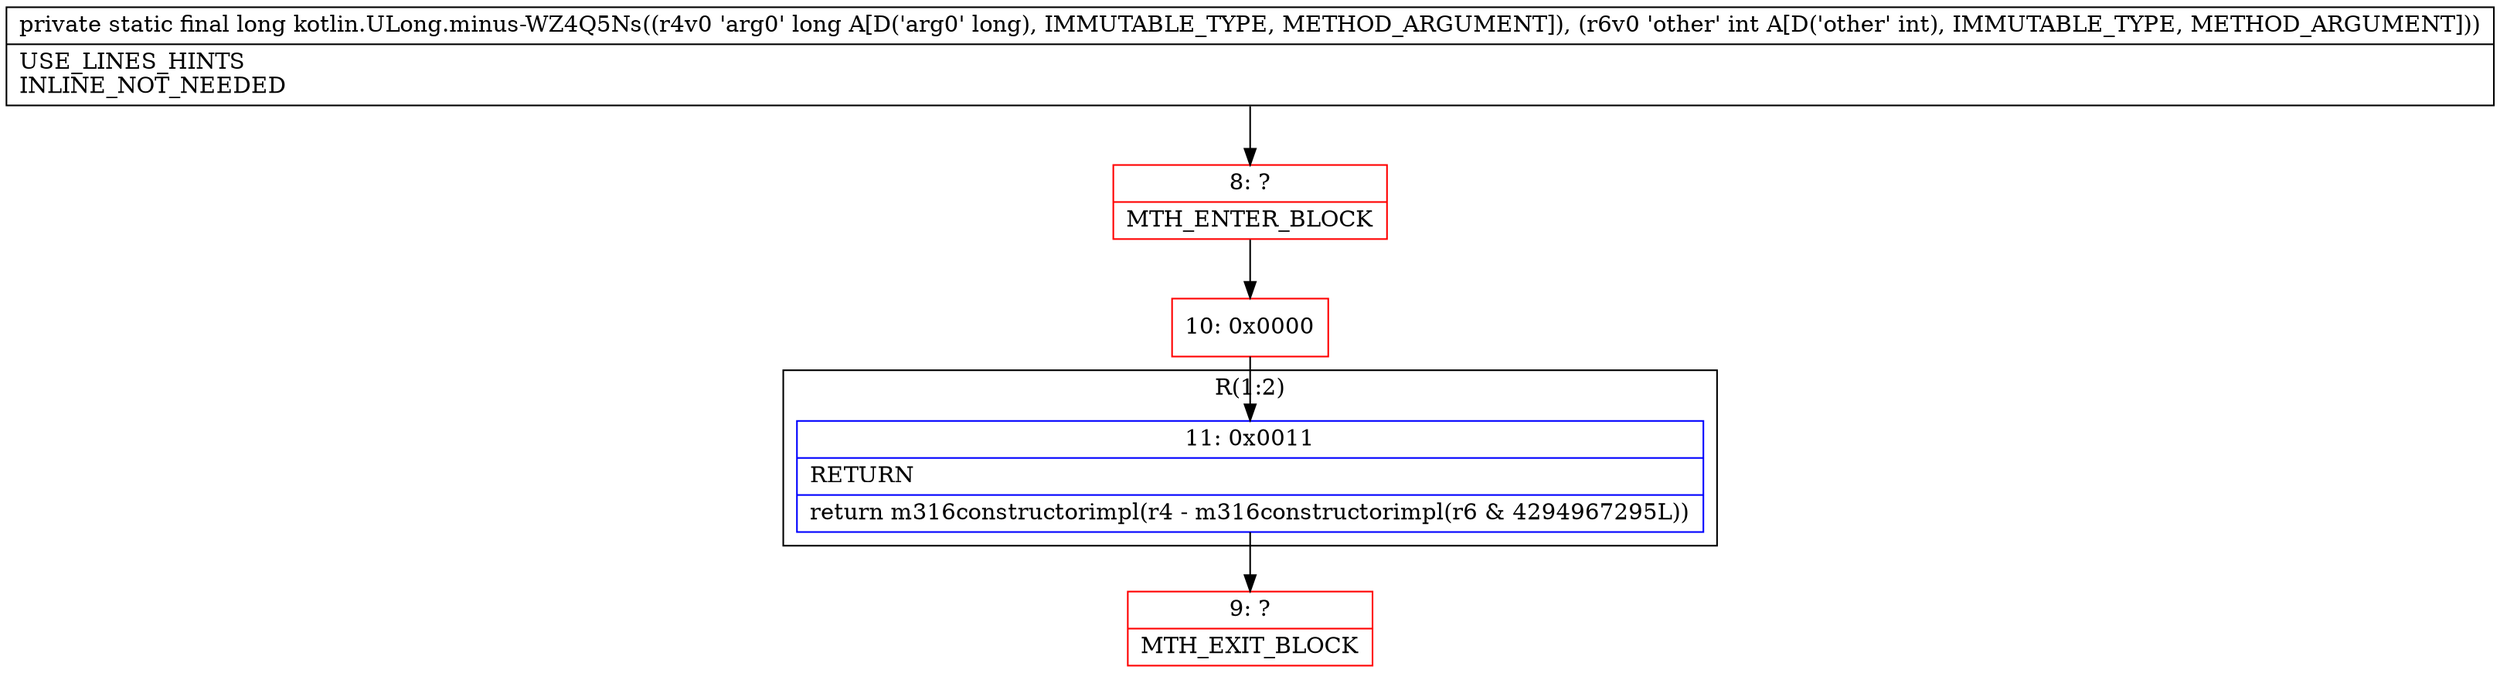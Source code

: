 digraph "CFG forkotlin.ULong.minus\-WZ4Q5Ns(JI)J" {
subgraph cluster_Region_1536857054 {
label = "R(1:2)";
node [shape=record,color=blue];
Node_11 [shape=record,label="{11\:\ 0x0011|RETURN\l|return m316constructorimpl(r4 \- m316constructorimpl(r6 & 4294967295L))\l}"];
}
Node_8 [shape=record,color=red,label="{8\:\ ?|MTH_ENTER_BLOCK\l}"];
Node_10 [shape=record,color=red,label="{10\:\ 0x0000}"];
Node_9 [shape=record,color=red,label="{9\:\ ?|MTH_EXIT_BLOCK\l}"];
MethodNode[shape=record,label="{private static final long kotlin.ULong.minus\-WZ4Q5Ns((r4v0 'arg0' long A[D('arg0' long), IMMUTABLE_TYPE, METHOD_ARGUMENT]), (r6v0 'other' int A[D('other' int), IMMUTABLE_TYPE, METHOD_ARGUMENT]))  | USE_LINES_HINTS\lINLINE_NOT_NEEDED\l}"];
MethodNode -> Node_8;Node_11 -> Node_9;
Node_8 -> Node_10;
Node_10 -> Node_11;
}

